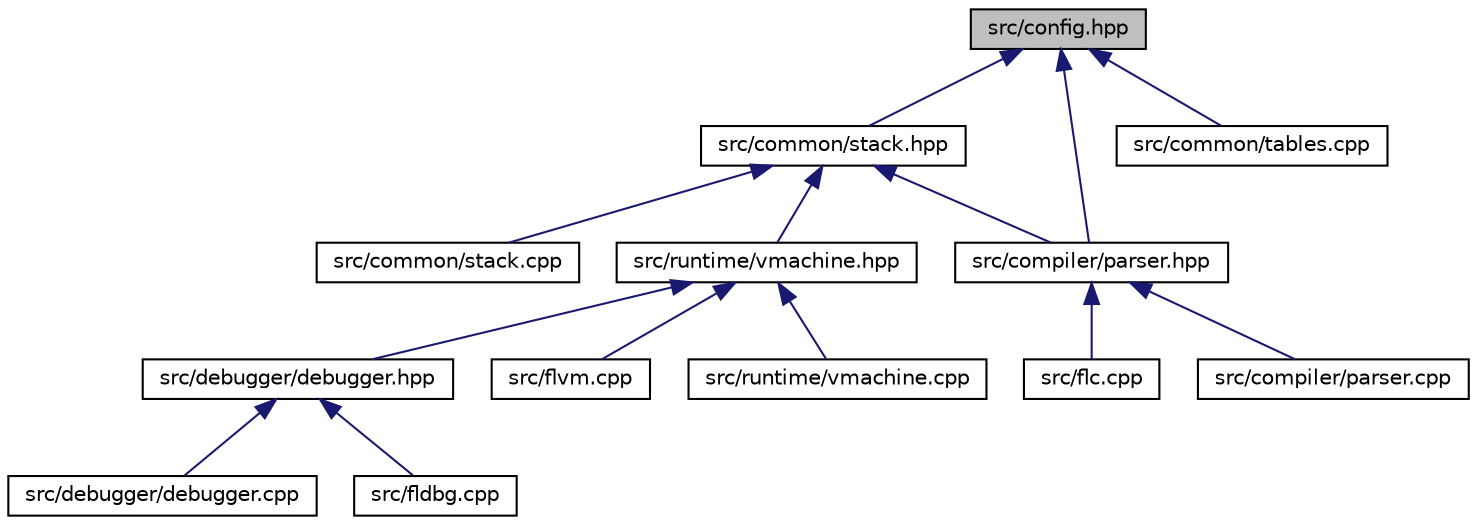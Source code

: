 digraph "src/config.hpp"
{
 // INTERACTIVE_SVG=YES
 // LATEX_PDF_SIZE
  edge [fontname="Helvetica",fontsize="10",labelfontname="Helvetica",labelfontsize="10"];
  node [fontname="Helvetica",fontsize="10",shape=record];
  Node1 [label="src/config.hpp",height=0.2,width=0.4,color="black", fillcolor="grey75", style="filled", fontcolor="black",tooltip=" "];
  Node1 -> Node2 [dir="back",color="midnightblue",fontsize="10",style="solid"];
  Node2 [label="src/common/stack.hpp",height=0.2,width=0.4,color="black", fillcolor="white", style="filled",URL="$stack_8hpp.html",tooltip=" "];
  Node2 -> Node3 [dir="back",color="midnightblue",fontsize="10",style="solid"];
  Node3 [label="src/common/stack.cpp",height=0.2,width=0.4,color="black", fillcolor="white", style="filled",URL="$stack_8cpp.html",tooltip=" "];
  Node2 -> Node4 [dir="back",color="midnightblue",fontsize="10",style="solid"];
  Node4 [label="src/compiler/parser.hpp",height=0.2,width=0.4,color="black", fillcolor="white", style="filled",URL="$parser_8hpp.html",tooltip=" "];
  Node4 -> Node5 [dir="back",color="midnightblue",fontsize="10",style="solid"];
  Node5 [label="src/compiler/parser.cpp",height=0.2,width=0.4,color="black", fillcolor="white", style="filled",URL="$parser_8cpp.html",tooltip=" "];
  Node4 -> Node6 [dir="back",color="midnightblue",fontsize="10",style="solid"];
  Node6 [label="src/flc.cpp",height=0.2,width=0.4,color="black", fillcolor="white", style="filled",URL="$flc_8cpp.html",tooltip=" "];
  Node2 -> Node7 [dir="back",color="midnightblue",fontsize="10",style="solid"];
  Node7 [label="src/runtime/vmachine.hpp",height=0.2,width=0.4,color="black", fillcolor="white", style="filled",URL="$vmachine_8hpp.html",tooltip=" "];
  Node7 -> Node8 [dir="back",color="midnightblue",fontsize="10",style="solid"];
  Node8 [label="src/debugger/debugger.hpp",height=0.2,width=0.4,color="black", fillcolor="white", style="filled",URL="$debugger_8hpp.html",tooltip=" "];
  Node8 -> Node9 [dir="back",color="midnightblue",fontsize="10",style="solid"];
  Node9 [label="src/debugger/debugger.cpp",height=0.2,width=0.4,color="black", fillcolor="white", style="filled",URL="$debugger_8cpp.html",tooltip=" "];
  Node8 -> Node10 [dir="back",color="midnightblue",fontsize="10",style="solid"];
  Node10 [label="src/fldbg.cpp",height=0.2,width=0.4,color="black", fillcolor="white", style="filled",URL="$fldbg_8cpp.html",tooltip=" "];
  Node7 -> Node11 [dir="back",color="midnightblue",fontsize="10",style="solid"];
  Node11 [label="src/flvm.cpp",height=0.2,width=0.4,color="black", fillcolor="white", style="filled",URL="$flvm_8cpp.html",tooltip=" "];
  Node7 -> Node12 [dir="back",color="midnightblue",fontsize="10",style="solid"];
  Node12 [label="src/runtime/vmachine.cpp",height=0.2,width=0.4,color="black", fillcolor="white", style="filled",URL="$vmachine_8cpp.html",tooltip=" "];
  Node1 -> Node13 [dir="back",color="midnightblue",fontsize="10",style="solid"];
  Node13 [label="src/common/tables.cpp",height=0.2,width=0.4,color="black", fillcolor="white", style="filled",URL="$tables_8cpp.html",tooltip=" "];
  Node1 -> Node4 [dir="back",color="midnightblue",fontsize="10",style="solid"];
}
